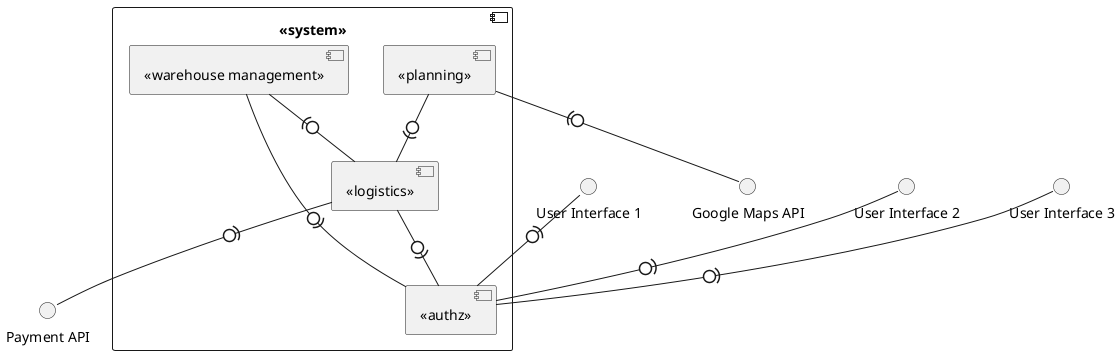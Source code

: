 @startuml LV System Context Diagram
top to bottom direction

component "<<system>>" as system{

component "<<authz>>" as authz

component "<<warehouse management>>" as whManagement

component "<<logistics>>" as logistics

component "<<planning>>" as planning

}
interface "User Interface 1" as UI1
interface "User Interface 2" as UI2
interface "User Interface 3" as UI3
interface "Google Maps API" as mapsAPI
interface "Payment API" as paymentAPI

UI1 -(0- authz
UI2 -(0- authz
UI3 -(0- authz
whManagement -0)- authz
whManagement -(0- logistics
planning -0)- logistics

planning -(0- mapsAPI
logistics -(0- paymentAPI
logistics -0)- authz

@enduml